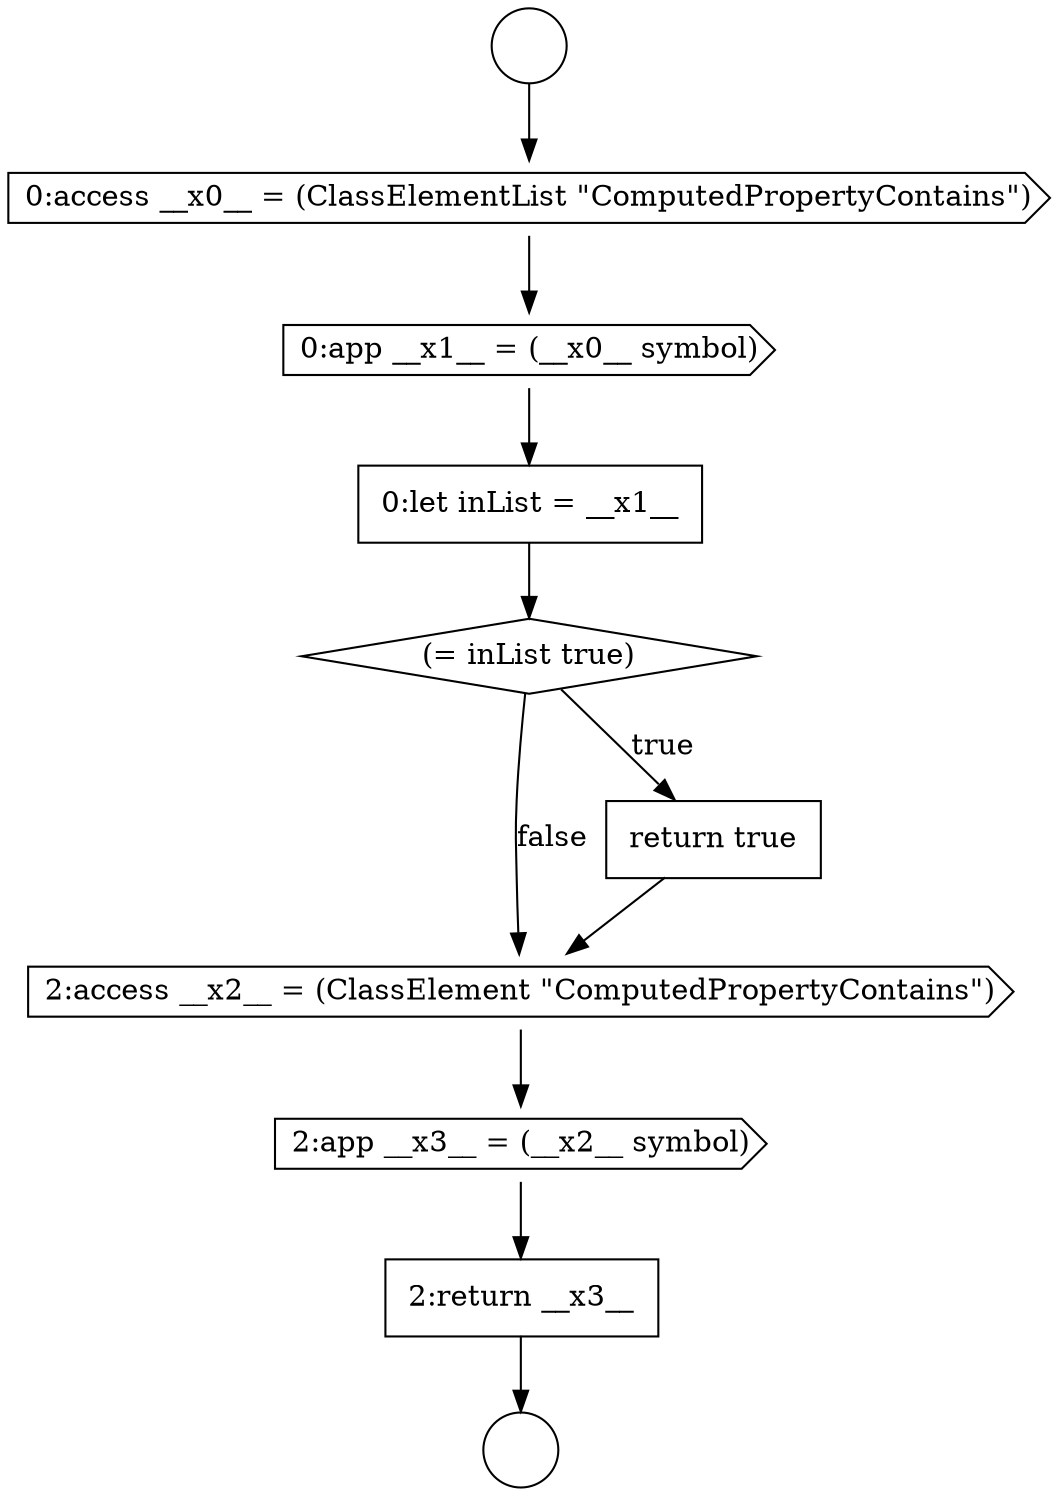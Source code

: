 digraph {
  node8586 [shape=none, margin=0, label=<<font color="black">
    <table border="0" cellborder="1" cellspacing="0" cellpadding="10">
      <tr><td align="left">2:return __x3__</td></tr>
    </table>
  </font>> color="black" fillcolor="white" style=filled]
  node8582 [shape=diamond, label=<<font color="black">(= inList true)</font>> color="black" fillcolor="white" style=filled]
  node8577 [shape=circle label=" " color="black" fillcolor="white" style=filled]
  node8579 [shape=cds, label=<<font color="black">0:access __x0__ = (ClassElementList &quot;ComputedPropertyContains&quot;)</font>> color="black" fillcolor="white" style=filled]
  node8584 [shape=cds, label=<<font color="black">2:access __x2__ = (ClassElement &quot;ComputedPropertyContains&quot;)</font>> color="black" fillcolor="white" style=filled]
  node8585 [shape=cds, label=<<font color="black">2:app __x3__ = (__x2__ symbol)</font>> color="black" fillcolor="white" style=filled]
  node8578 [shape=circle label=" " color="black" fillcolor="white" style=filled]
  node8583 [shape=none, margin=0, label=<<font color="black">
    <table border="0" cellborder="1" cellspacing="0" cellpadding="10">
      <tr><td align="left">return true</td></tr>
    </table>
  </font>> color="black" fillcolor="white" style=filled]
  node8580 [shape=cds, label=<<font color="black">0:app __x1__ = (__x0__ symbol)</font>> color="black" fillcolor="white" style=filled]
  node8581 [shape=none, margin=0, label=<<font color="black">
    <table border="0" cellborder="1" cellspacing="0" cellpadding="10">
      <tr><td align="left">0:let inList = __x1__</td></tr>
    </table>
  </font>> color="black" fillcolor="white" style=filled]
  node8584 -> node8585 [ color="black"]
  node8582 -> node8583 [label=<<font color="black">true</font>> color="black"]
  node8582 -> node8584 [label=<<font color="black">false</font>> color="black"]
  node8583 -> node8584 [ color="black"]
  node8585 -> node8586 [ color="black"]
  node8580 -> node8581 [ color="black"]
  node8577 -> node8579 [ color="black"]
  node8586 -> node8578 [ color="black"]
  node8579 -> node8580 [ color="black"]
  node8581 -> node8582 [ color="black"]
}
